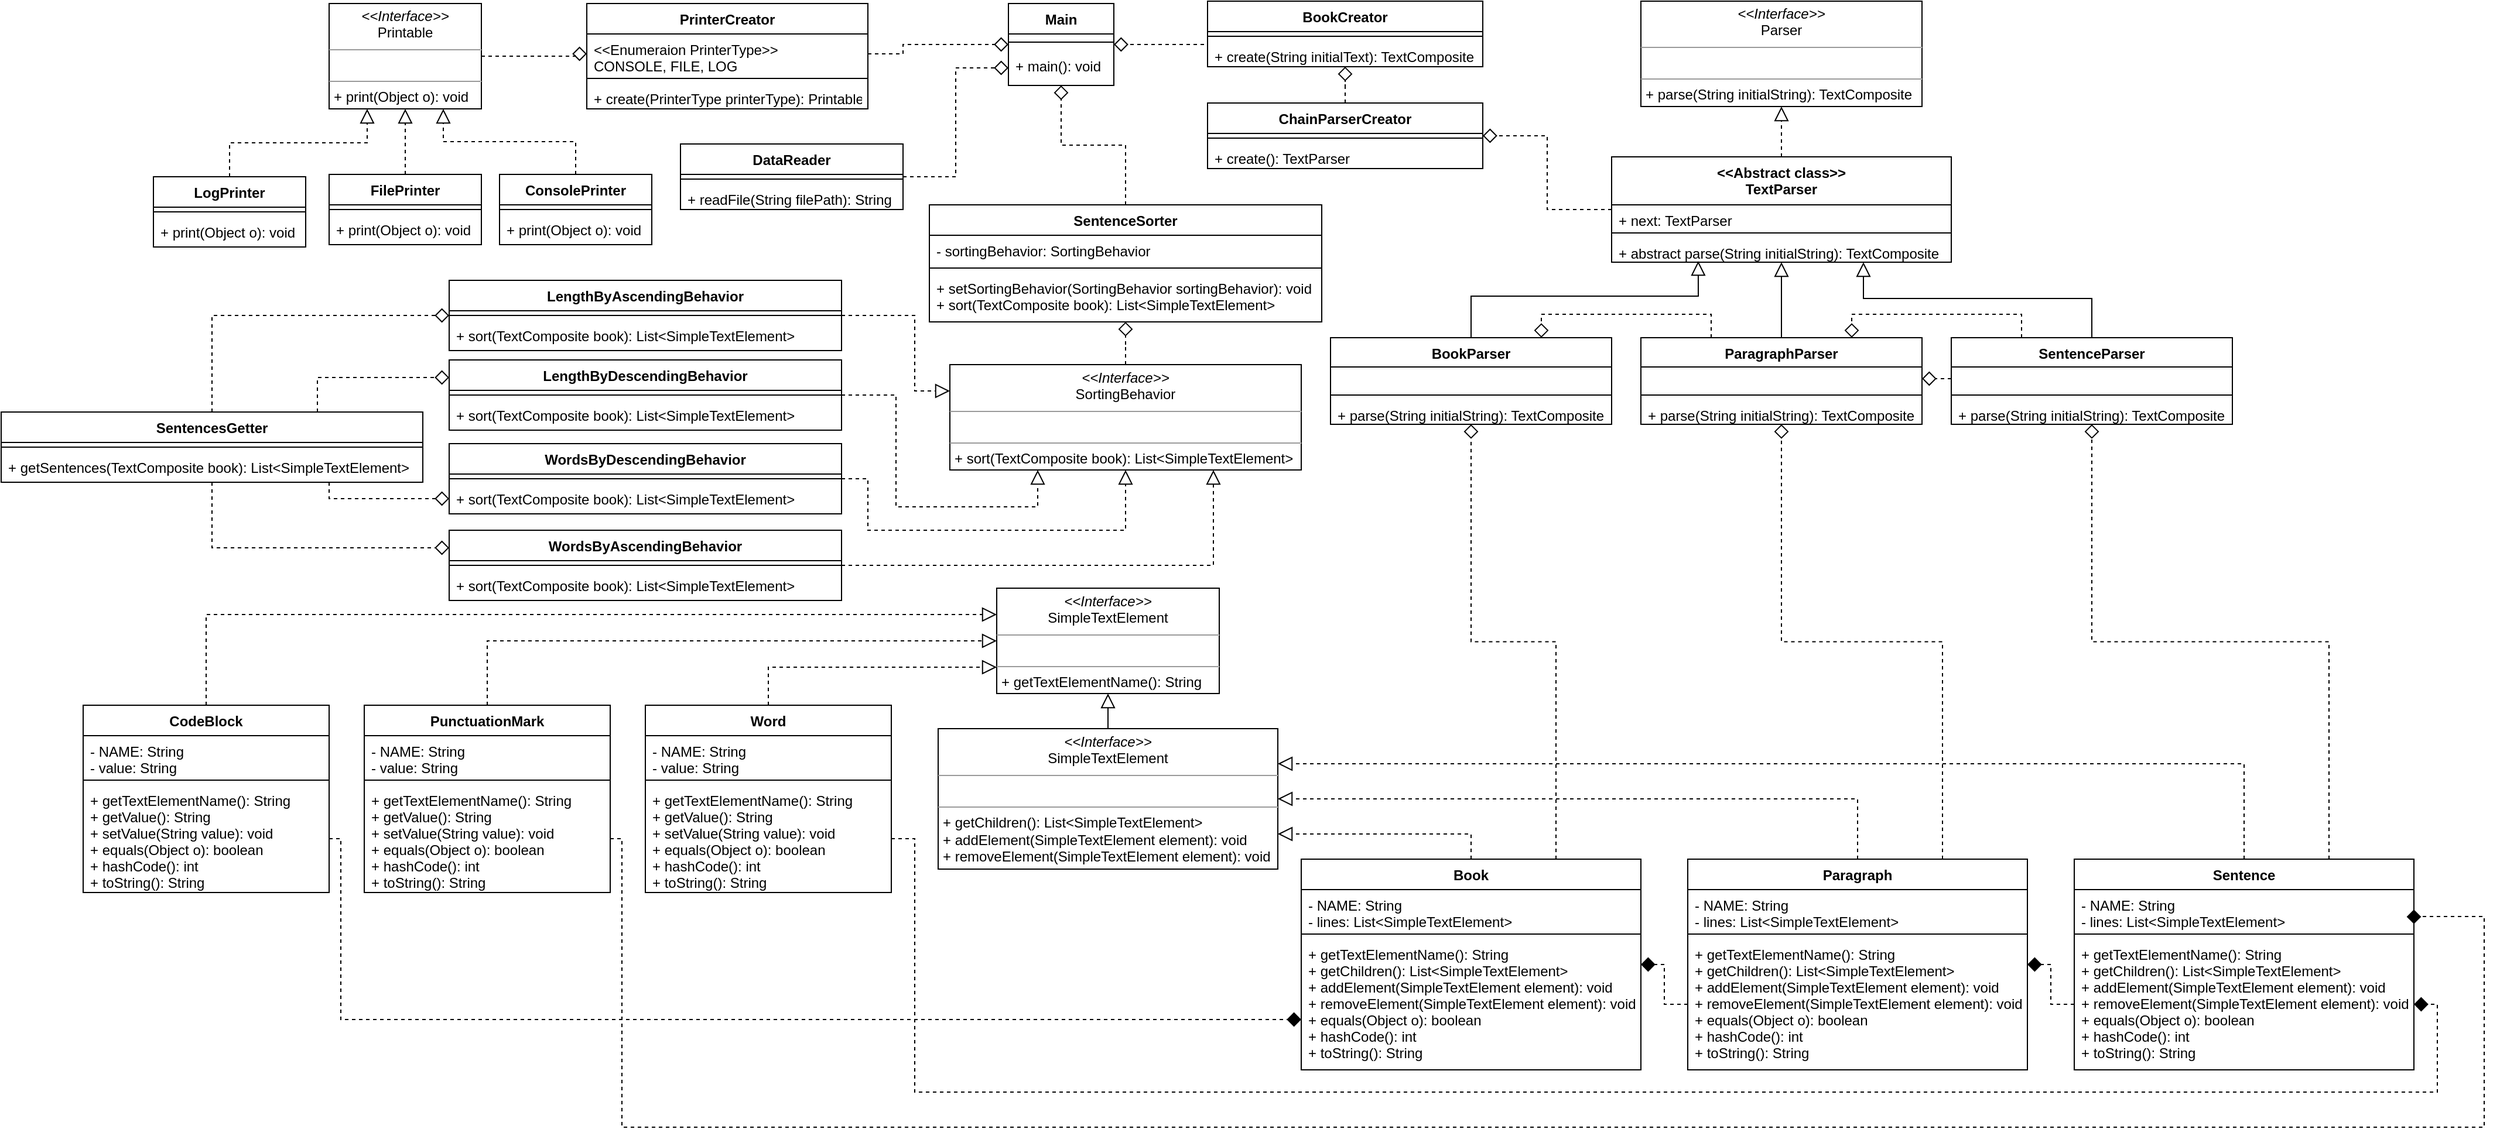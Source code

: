 <mxfile version="10.5.5" type="device"><diagram name="Page-1" id="c4acf3e9-155e-7222-9cf6-157b1a14988f"><mxGraphModel dx="3573" dy="2425" grid="1" gridSize="10" guides="1" tooltips="1" connect="1" arrows="1" fold="1" page="1" pageScale="1" pageWidth="850" pageHeight="1100" background="#ffffff" math="0" shadow="0"><root><mxCell id="0"/><mxCell id="1" parent="0"/><mxCell id="EADAW2_1TPXRAmD9E1ps-1" value="&lt;p style=&quot;margin: 0px ; margin-top: 4px ; text-align: center&quot;&gt;&lt;i&gt;&amp;lt;&amp;lt;Interface&amp;gt;&amp;gt;&lt;/i&gt;&lt;br&gt;&lt;span&gt;SimpleTextElement&lt;/span&gt;&lt;br&gt;&lt;/p&gt;&lt;hr size=&quot;1&quot;&gt;&lt;p style=&quot;margin: 0px ; margin-left: 4px&quot;&gt;&lt;br&gt;&lt;/p&gt;&lt;hr size=&quot;1&quot;&gt;&lt;p style=&quot;margin: 0px ; margin-left: 4px&quot;&gt;+&amp;nbsp;&lt;span&gt;getTextElementName(): String&lt;/span&gt;&lt;br&gt;&lt;/p&gt;" style="verticalAlign=top;align=left;overflow=fill;fontSize=12;fontFamily=Helvetica;html=1;rounded=0;shadow=0;comic=0;labelBackgroundColor=none;strokeColor=#000000;strokeWidth=1;fillColor=#ffffff;" vertex="1" parent="1"><mxGeometry x="380" y="-550.5" width="190" height="90" as="geometry"/></mxCell><mxCell id="EADAW2_1TPXRAmD9E1ps-2" value="&lt;p style=&quot;margin: 0px ; margin-top: 4px ; text-align: center&quot;&gt;&lt;i&gt;&amp;lt;&amp;lt;Interface&amp;gt;&amp;gt;&lt;/i&gt;&lt;br&gt;&lt;span&gt;SimpleTextElement&lt;/span&gt;&lt;br&gt;&lt;/p&gt;&lt;hr size=&quot;1&quot;&gt;&lt;p style=&quot;margin: 0px ; margin-left: 4px&quot;&gt;&lt;br&gt;&lt;/p&gt;&lt;hr size=&quot;1&quot;&gt;&lt;p style=&quot;margin: 0px ; margin-left: 4px&quot;&gt;&lt;span&gt;+ getChildren(): List&amp;lt;SimpleTextElement&amp;gt;&lt;/span&gt;&lt;br&gt;&lt;/p&gt;&lt;p style=&quot;margin: 0px ; margin-left: 4px&quot;&gt;&lt;span&gt;+ addElement(SimpleTextElement element): void&lt;/span&gt;&lt;span&gt;&lt;br&gt;&lt;/span&gt;&lt;/p&gt;&lt;p style=&quot;margin: 0px ; margin-left: 4px&quot;&gt;&lt;span&gt;+ removeElement(SimpleTextElement element): void&lt;/span&gt;&lt;span&gt;&lt;br&gt;&lt;/span&gt;&lt;/p&gt;" style="verticalAlign=top;align=left;overflow=fill;fontSize=12;fontFamily=Helvetica;html=1;rounded=0;shadow=0;comic=0;labelBackgroundColor=none;strokeColor=#000000;strokeWidth=1;fillColor=#ffffff;" vertex="1" parent="1"><mxGeometry x="330" y="-430.5" width="290" height="120" as="geometry"/></mxCell><mxCell id="EADAW2_1TPXRAmD9E1ps-3" value="" style="endArrow=block;html=1;exitX=0.5;exitY=0;exitDx=0;exitDy=0;entryX=0.5;entryY=1;entryDx=0;entryDy=0;endFill=0;endSize=10;" edge="1" parent="1" source="EADAW2_1TPXRAmD9E1ps-2" target="EADAW2_1TPXRAmD9E1ps-1"><mxGeometry width="50" height="50" relative="1" as="geometry"><mxPoint x="445" y="-372" as="sourcePoint"/><mxPoint x="495" y="-422" as="targetPoint"/></mxGeometry></mxCell><mxCell id="EADAW2_1TPXRAmD9E1ps-26" style="edgeStyle=orthogonalEdgeStyle;rounded=0;orthogonalLoop=1;jettySize=auto;html=1;exitX=0.5;exitY=0;exitDx=0;exitDy=0;entryX=0;entryY=0.75;entryDx=0;entryDy=0;dashed=1;endArrow=block;endFill=0;endSize=10;" edge="1" parent="1" source="EADAW2_1TPXRAmD9E1ps-12" target="EADAW2_1TPXRAmD9E1ps-1"><mxGeometry relative="1" as="geometry"/></mxCell><mxCell id="EADAW2_1TPXRAmD9E1ps-12" value="Word" style="swimlane;fontStyle=1;align=center;verticalAlign=top;childLayout=stackLayout;horizontal=1;startSize=26;horizontalStack=0;resizeParent=1;resizeParentMax=0;resizeLast=0;collapsible=1;marginBottom=0;" vertex="1" parent="1"><mxGeometry x="80" y="-450.5" width="210" height="160" as="geometry"/></mxCell><mxCell id="EADAW2_1TPXRAmD9E1ps-13" value="- NAME: String&#10;- value: String" style="text;strokeColor=none;fillColor=none;align=left;verticalAlign=top;spacingLeft=4;spacingRight=4;overflow=hidden;rotatable=0;points=[[0,0.5],[1,0.5]];portConstraint=eastwest;" vertex="1" parent="EADAW2_1TPXRAmD9E1ps-12"><mxGeometry y="26" width="210" height="34" as="geometry"/></mxCell><mxCell id="EADAW2_1TPXRAmD9E1ps-14" value="" style="line;strokeWidth=1;fillColor=none;align=left;verticalAlign=middle;spacingTop=-1;spacingLeft=3;spacingRight=3;rotatable=0;labelPosition=right;points=[];portConstraint=eastwest;" vertex="1" parent="EADAW2_1TPXRAmD9E1ps-12"><mxGeometry y="60" width="210" height="8" as="geometry"/></mxCell><mxCell id="EADAW2_1TPXRAmD9E1ps-15" value="+ getTextElementName(): String&#10;+ getValue(): String&#10;+ setValue(String value): void&#10;+ equals(Object o): boolean&#10;+ hashCode(): int&#10;+ toString(): String&#10;" style="text;strokeColor=none;fillColor=none;align=left;verticalAlign=top;spacingLeft=4;spacingRight=4;overflow=hidden;rotatable=0;points=[[0,0.5],[1,0.5]];portConstraint=eastwest;" vertex="1" parent="EADAW2_1TPXRAmD9E1ps-12"><mxGeometry y="68" width="210" height="92" as="geometry"/></mxCell><mxCell id="EADAW2_1TPXRAmD9E1ps-25" style="edgeStyle=orthogonalEdgeStyle;rounded=0;orthogonalLoop=1;jettySize=auto;html=1;exitX=0.5;exitY=0;exitDx=0;exitDy=0;entryX=0;entryY=0.5;entryDx=0;entryDy=0;endArrow=block;endFill=0;dashed=1;endSize=10;" edge="1" parent="1" source="EADAW2_1TPXRAmD9E1ps-16" target="EADAW2_1TPXRAmD9E1ps-1"><mxGeometry relative="1" as="geometry"/></mxCell><mxCell id="EADAW2_1TPXRAmD9E1ps-16" value="PunctuationMark" style="swimlane;fontStyle=1;align=center;verticalAlign=top;childLayout=stackLayout;horizontal=1;startSize=26;horizontalStack=0;resizeParent=1;resizeParentMax=0;resizeLast=0;collapsible=1;marginBottom=0;" vertex="1" parent="1"><mxGeometry x="-160" y="-450.5" width="210" height="160" as="geometry"/></mxCell><mxCell id="EADAW2_1TPXRAmD9E1ps-17" value="- NAME: String&#10;- value: String" style="text;strokeColor=none;fillColor=none;align=left;verticalAlign=top;spacingLeft=4;spacingRight=4;overflow=hidden;rotatable=0;points=[[0,0.5],[1,0.5]];portConstraint=eastwest;" vertex="1" parent="EADAW2_1TPXRAmD9E1ps-16"><mxGeometry y="26" width="210" height="34" as="geometry"/></mxCell><mxCell id="EADAW2_1TPXRAmD9E1ps-18" value="" style="line;strokeWidth=1;fillColor=none;align=left;verticalAlign=middle;spacingTop=-1;spacingLeft=3;spacingRight=3;rotatable=0;labelPosition=right;points=[];portConstraint=eastwest;" vertex="1" parent="EADAW2_1TPXRAmD9E1ps-16"><mxGeometry y="60" width="210" height="8" as="geometry"/></mxCell><mxCell id="EADAW2_1TPXRAmD9E1ps-19" value="+ getTextElementName(): String&#10;+ getValue(): String&#10;+ setValue(String value): void&#10;+ equals(Object o): boolean&#10;+ hashCode(): int&#10;+ toString(): String&#10;" style="text;strokeColor=none;fillColor=none;align=left;verticalAlign=top;spacingLeft=4;spacingRight=4;overflow=hidden;rotatable=0;points=[[0,0.5],[1,0.5]];portConstraint=eastwest;" vertex="1" parent="EADAW2_1TPXRAmD9E1ps-16"><mxGeometry y="68" width="210" height="92" as="geometry"/></mxCell><mxCell id="EADAW2_1TPXRAmD9E1ps-119" style="edgeStyle=orthogonalEdgeStyle;rounded=0;orthogonalLoop=1;jettySize=auto;html=1;exitX=0.5;exitY=0;exitDx=0;exitDy=0;entryX=0;entryY=0.25;entryDx=0;entryDy=0;dashed=1;endArrow=block;endFill=0;endSize=10;" edge="1" parent="1" source="EADAW2_1TPXRAmD9E1ps-20" target="EADAW2_1TPXRAmD9E1ps-1"><mxGeometry relative="1" as="geometry"/></mxCell><mxCell id="EADAW2_1TPXRAmD9E1ps-20" value="CodeBlock" style="swimlane;fontStyle=1;align=center;verticalAlign=top;childLayout=stackLayout;horizontal=1;startSize=26;horizontalStack=0;resizeParent=1;resizeParentMax=0;resizeLast=0;collapsible=1;marginBottom=0;" vertex="1" parent="1"><mxGeometry x="-400" y="-450.5" width="210" height="160" as="geometry"/></mxCell><mxCell id="EADAW2_1TPXRAmD9E1ps-21" value="- NAME: String&#10;- value: String" style="text;strokeColor=none;fillColor=none;align=left;verticalAlign=top;spacingLeft=4;spacingRight=4;overflow=hidden;rotatable=0;points=[[0,0.5],[1,0.5]];portConstraint=eastwest;" vertex="1" parent="EADAW2_1TPXRAmD9E1ps-20"><mxGeometry y="26" width="210" height="34" as="geometry"/></mxCell><mxCell id="EADAW2_1TPXRAmD9E1ps-22" value="" style="line;strokeWidth=1;fillColor=none;align=left;verticalAlign=middle;spacingTop=-1;spacingLeft=3;spacingRight=3;rotatable=0;labelPosition=right;points=[];portConstraint=eastwest;" vertex="1" parent="EADAW2_1TPXRAmD9E1ps-20"><mxGeometry y="60" width="210" height="8" as="geometry"/></mxCell><mxCell id="EADAW2_1TPXRAmD9E1ps-23" value="+ getTextElementName(): String&#10;+ getValue(): String&#10;+ setValue(String value): void&#10;+ equals(Object o): boolean&#10;+ hashCode(): int&#10;+ toString(): String&#10;" style="text;strokeColor=none;fillColor=none;align=left;verticalAlign=top;spacingLeft=4;spacingRight=4;overflow=hidden;rotatable=0;points=[[0,0.5],[1,0.5]];portConstraint=eastwest;" vertex="1" parent="EADAW2_1TPXRAmD9E1ps-20"><mxGeometry y="68" width="210" height="92" as="geometry"/></mxCell><mxCell id="EADAW2_1TPXRAmD9E1ps-43" style="edgeStyle=orthogonalEdgeStyle;rounded=0;orthogonalLoop=1;jettySize=auto;html=1;exitX=0.5;exitY=0;exitDx=0;exitDy=0;entryX=1;entryY=0.75;entryDx=0;entryDy=0;dashed=1;endArrow=block;endFill=0;endSize=10;" edge="1" parent="1" source="EADAW2_1TPXRAmD9E1ps-27" target="EADAW2_1TPXRAmD9E1ps-2"><mxGeometry relative="1" as="geometry"/></mxCell><mxCell id="EADAW2_1TPXRAmD9E1ps-121" style="edgeStyle=orthogonalEdgeStyle;rounded=0;orthogonalLoop=1;jettySize=auto;html=1;exitX=0.75;exitY=0;exitDx=0;exitDy=0;dashed=1;endArrow=diamond;endFill=0;endSize=10;" edge="1" parent="1" source="EADAW2_1TPXRAmD9E1ps-27" target="EADAW2_1TPXRAmD9E1ps-96"><mxGeometry relative="1" as="geometry"/></mxCell><mxCell id="EADAW2_1TPXRAmD9E1ps-27" value="Book" style="swimlane;fontStyle=1;align=center;verticalAlign=top;childLayout=stackLayout;horizontal=1;startSize=26;horizontalStack=0;resizeParent=1;resizeParentMax=0;resizeLast=0;collapsible=1;marginBottom=0;" vertex="1" parent="1"><mxGeometry x="640" y="-319" width="290" height="180" as="geometry"/></mxCell><mxCell id="EADAW2_1TPXRAmD9E1ps-28" value="- NAME: String&#10;- lines: List&lt;SimpleTextElement&gt;" style="text;strokeColor=none;fillColor=none;align=left;verticalAlign=top;spacingLeft=4;spacingRight=4;overflow=hidden;rotatable=0;points=[[0,0.5],[1,0.5]];portConstraint=eastwest;" vertex="1" parent="EADAW2_1TPXRAmD9E1ps-27"><mxGeometry y="26" width="290" height="34" as="geometry"/></mxCell><mxCell id="EADAW2_1TPXRAmD9E1ps-29" value="" style="line;strokeWidth=1;fillColor=none;align=left;verticalAlign=middle;spacingTop=-1;spacingLeft=3;spacingRight=3;rotatable=0;labelPosition=right;points=[];portConstraint=eastwest;" vertex="1" parent="EADAW2_1TPXRAmD9E1ps-27"><mxGeometry y="60" width="290" height="8" as="geometry"/></mxCell><mxCell id="EADAW2_1TPXRAmD9E1ps-30" value="+ getTextElementName(): String&#10;+ getChildren(): List&lt;SimpleTextElement&gt;&#10;+ addElement(SimpleTextElement element): void&#10;+ removeElement(SimpleTextElement element): void&#10;+ equals(Object o): boolean&#10;+ hashCode(): int&#10;+ toString(): String&#10;" style="text;strokeColor=none;fillColor=none;align=left;verticalAlign=top;spacingLeft=4;spacingRight=4;overflow=hidden;rotatable=0;points=[[0,0.5],[1,0.5]];portConstraint=eastwest;" vertex="1" parent="EADAW2_1TPXRAmD9E1ps-27"><mxGeometry y="68" width="290" height="112" as="geometry"/></mxCell><mxCell id="EADAW2_1TPXRAmD9E1ps-42" style="edgeStyle=orthogonalEdgeStyle;rounded=0;orthogonalLoop=1;jettySize=auto;html=1;exitX=0.5;exitY=0;exitDx=0;exitDy=0;entryX=1;entryY=0.5;entryDx=0;entryDy=0;dashed=1;endArrow=block;endFill=0;endSize=10;" edge="1" parent="1" source="EADAW2_1TPXRAmD9E1ps-31" target="EADAW2_1TPXRAmD9E1ps-2"><mxGeometry relative="1" as="geometry"/></mxCell><mxCell id="EADAW2_1TPXRAmD9E1ps-122" style="edgeStyle=orthogonalEdgeStyle;rounded=0;orthogonalLoop=1;jettySize=auto;html=1;exitX=0.75;exitY=0;exitDx=0;exitDy=0;dashed=1;endArrow=diamond;endFill=0;endSize=10;" edge="1" parent="1" source="EADAW2_1TPXRAmD9E1ps-31" target="EADAW2_1TPXRAmD9E1ps-92"><mxGeometry relative="1" as="geometry"/></mxCell><mxCell id="EADAW2_1TPXRAmD9E1ps-31" value="Paragraph" style="swimlane;fontStyle=1;align=center;verticalAlign=top;childLayout=stackLayout;horizontal=1;startSize=26;horizontalStack=0;resizeParent=1;resizeParentMax=0;resizeLast=0;collapsible=1;marginBottom=0;" vertex="1" parent="1"><mxGeometry x="970" y="-319" width="290" height="180" as="geometry"/></mxCell><mxCell id="EADAW2_1TPXRAmD9E1ps-32" value="- NAME: String&#10;- lines: List&lt;SimpleTextElement&gt;" style="text;strokeColor=none;fillColor=none;align=left;verticalAlign=top;spacingLeft=4;spacingRight=4;overflow=hidden;rotatable=0;points=[[0,0.5],[1,0.5]];portConstraint=eastwest;" vertex="1" parent="EADAW2_1TPXRAmD9E1ps-31"><mxGeometry y="26" width="290" height="34" as="geometry"/></mxCell><mxCell id="EADAW2_1TPXRAmD9E1ps-33" value="" style="line;strokeWidth=1;fillColor=none;align=left;verticalAlign=middle;spacingTop=-1;spacingLeft=3;spacingRight=3;rotatable=0;labelPosition=right;points=[];portConstraint=eastwest;" vertex="1" parent="EADAW2_1TPXRAmD9E1ps-31"><mxGeometry y="60" width="290" height="8" as="geometry"/></mxCell><mxCell id="EADAW2_1TPXRAmD9E1ps-34" value="+ getTextElementName(): String&#10;+ getChildren(): List&lt;SimpleTextElement&gt;&#10;+ addElement(SimpleTextElement element): void&#10;+ removeElement(SimpleTextElement element): void&#10;+ equals(Object o): boolean&#10;+ hashCode(): int&#10;+ toString(): String&#10;" style="text;strokeColor=none;fillColor=none;align=left;verticalAlign=top;spacingLeft=4;spacingRight=4;overflow=hidden;rotatable=0;points=[[0,0.5],[1,0.5]];portConstraint=eastwest;" vertex="1" parent="EADAW2_1TPXRAmD9E1ps-31"><mxGeometry y="68" width="290" height="112" as="geometry"/></mxCell><mxCell id="EADAW2_1TPXRAmD9E1ps-41" style="edgeStyle=orthogonalEdgeStyle;rounded=0;orthogonalLoop=1;jettySize=auto;html=1;exitX=0.5;exitY=0;exitDx=0;exitDy=0;entryX=1;entryY=0.25;entryDx=0;entryDy=0;dashed=1;endArrow=block;endFill=0;endSize=10;" edge="1" parent="1" source="EADAW2_1TPXRAmD9E1ps-35" target="EADAW2_1TPXRAmD9E1ps-2"><mxGeometry relative="1" as="geometry"/></mxCell><mxCell id="EADAW2_1TPXRAmD9E1ps-126" style="edgeStyle=orthogonalEdgeStyle;rounded=0;orthogonalLoop=1;jettySize=auto;html=1;exitX=0.75;exitY=0;exitDx=0;exitDy=0;dashed=1;endArrow=diamond;endFill=0;endSize=10;" edge="1" parent="1" source="EADAW2_1TPXRAmD9E1ps-35" target="EADAW2_1TPXRAmD9E1ps-100"><mxGeometry relative="1" as="geometry"/></mxCell><mxCell id="EADAW2_1TPXRAmD9E1ps-35" value="Sentence" style="swimlane;fontStyle=1;align=center;verticalAlign=top;childLayout=stackLayout;horizontal=1;startSize=26;horizontalStack=0;resizeParent=1;resizeParentMax=0;resizeLast=0;collapsible=1;marginBottom=0;" vertex="1" parent="1"><mxGeometry x="1300" y="-319" width="290" height="180" as="geometry"/></mxCell><mxCell id="EADAW2_1TPXRAmD9E1ps-36" value="- NAME: String&#10;- lines: List&lt;SimpleTextElement&gt;" style="text;strokeColor=none;fillColor=none;align=left;verticalAlign=top;spacingLeft=4;spacingRight=4;overflow=hidden;rotatable=0;points=[[0,0.5],[1,0.5]];portConstraint=eastwest;" vertex="1" parent="EADAW2_1TPXRAmD9E1ps-35"><mxGeometry y="26" width="290" height="34" as="geometry"/></mxCell><mxCell id="EADAW2_1TPXRAmD9E1ps-37" value="" style="line;strokeWidth=1;fillColor=none;align=left;verticalAlign=middle;spacingTop=-1;spacingLeft=3;spacingRight=3;rotatable=0;labelPosition=right;points=[];portConstraint=eastwest;" vertex="1" parent="EADAW2_1TPXRAmD9E1ps-35"><mxGeometry y="60" width="290" height="8" as="geometry"/></mxCell><mxCell id="EADAW2_1TPXRAmD9E1ps-38" value="+ getTextElementName(): String&#10;+ getChildren(): List&lt;SimpleTextElement&gt;&#10;+ addElement(SimpleTextElement element): void&#10;+ removeElement(SimpleTextElement element): void&#10;+ equals(Object o): boolean&#10;+ hashCode(): int&#10;+ toString(): String&#10;" style="text;strokeColor=none;fillColor=none;align=left;verticalAlign=top;spacingLeft=4;spacingRight=4;overflow=hidden;rotatable=0;points=[[0,0.5],[1,0.5]];portConstraint=eastwest;" vertex="1" parent="EADAW2_1TPXRAmD9E1ps-35"><mxGeometry y="68" width="290" height="112" as="geometry"/></mxCell><mxCell id="EADAW2_1TPXRAmD9E1ps-44" value="Main" style="swimlane;fontStyle=1;align=center;verticalAlign=top;childLayout=stackLayout;horizontal=1;startSize=26;horizontalStack=0;resizeParent=1;resizeParentMax=0;resizeLast=0;collapsible=1;marginBottom=0;" vertex="1" parent="1"><mxGeometry x="390" y="-1050" width="90" height="70" as="geometry"/></mxCell><mxCell id="EADAW2_1TPXRAmD9E1ps-46" value="" style="line;strokeWidth=1;fillColor=none;align=left;verticalAlign=middle;spacingTop=-1;spacingLeft=3;spacingRight=3;rotatable=0;labelPosition=right;points=[];portConstraint=eastwest;" vertex="1" parent="EADAW2_1TPXRAmD9E1ps-44"><mxGeometry y="26" width="90" height="14" as="geometry"/></mxCell><mxCell id="EADAW2_1TPXRAmD9E1ps-47" value="+ main(): void&#10;" style="text;strokeColor=none;fillColor=none;align=left;verticalAlign=top;spacingLeft=4;spacingRight=4;overflow=hidden;rotatable=0;points=[[0,0.5],[1,0.5]];portConstraint=eastwest;" vertex="1" parent="EADAW2_1TPXRAmD9E1ps-44"><mxGeometry y="40" width="90" height="30" as="geometry"/></mxCell><mxCell id="EADAW2_1TPXRAmD9E1ps-54" style="edgeStyle=orthogonalEdgeStyle;rounded=0;orthogonalLoop=1;jettySize=auto;html=1;entryX=0;entryY=0.5;entryDx=0;entryDy=0;dashed=1;endArrow=diamond;endFill=0;endSize=10;exitX=1;exitY=0.5;exitDx=0;exitDy=0;" edge="1" parent="1" source="EADAW2_1TPXRAmD9E1ps-48" target="EADAW2_1TPXRAmD9E1ps-50"><mxGeometry relative="1" as="geometry"><mxPoint x="-20" y="-1080" as="sourcePoint"/><Array as="points"><mxPoint x="20" y="-1007"/></Array></mxGeometry></mxCell><mxCell id="EADAW2_1TPXRAmD9E1ps-48" value="&lt;p style=&quot;margin: 0px ; margin-top: 4px ; text-align: center&quot;&gt;&lt;i&gt;&amp;lt;&amp;lt;Interface&amp;gt;&amp;gt;&lt;/i&gt;&lt;br&gt;&lt;span&gt;Printable&lt;/span&gt;&lt;br&gt;&lt;/p&gt;&lt;hr size=&quot;1&quot;&gt;&lt;p style=&quot;margin: 0px ; margin-left: 4px&quot;&gt;&lt;br&gt;&lt;/p&gt;&lt;hr size=&quot;1&quot;&gt;&lt;p style=&quot;margin: 0px ; margin-left: 4px&quot;&gt;+&amp;nbsp;&lt;span&gt;print(Object o): void&lt;/span&gt;&lt;br&gt;&lt;/p&gt;" style="verticalAlign=top;align=left;overflow=fill;fontSize=12;fontFamily=Helvetica;html=1;rounded=0;shadow=0;comic=0;labelBackgroundColor=none;strokeColor=#000000;strokeWidth=1;fillColor=#ffffff;" vertex="1" parent="1"><mxGeometry x="-190" y="-1050" width="130" height="90" as="geometry"/></mxCell><mxCell id="EADAW2_1TPXRAmD9E1ps-49" value="PrinterCreator" style="swimlane;fontStyle=1;align=center;verticalAlign=top;childLayout=stackLayout;horizontal=1;startSize=26;horizontalStack=0;resizeParent=1;resizeParentMax=0;resizeLast=0;collapsible=1;marginBottom=0;" vertex="1" parent="1"><mxGeometry x="30" y="-1050" width="240" height="90" as="geometry"/></mxCell><mxCell id="EADAW2_1TPXRAmD9E1ps-50" value="&lt;&lt;Enumeraion PrinterType&gt;&gt;&#10;CONSOLE, FILE, LOG&#10;" style="text;strokeColor=none;fillColor=none;align=left;verticalAlign=top;spacingLeft=4;spacingRight=4;overflow=hidden;rotatable=0;points=[[0,0.5],[1,0.5]];portConstraint=eastwest;" vertex="1" parent="EADAW2_1TPXRAmD9E1ps-49"><mxGeometry y="26" width="240" height="34" as="geometry"/></mxCell><mxCell id="EADAW2_1TPXRAmD9E1ps-51" value="" style="line;strokeWidth=1;fillColor=none;align=left;verticalAlign=middle;spacingTop=-1;spacingLeft=3;spacingRight=3;rotatable=0;labelPosition=right;points=[];portConstraint=eastwest;" vertex="1" parent="EADAW2_1TPXRAmD9E1ps-49"><mxGeometry y="60" width="240" height="8" as="geometry"/></mxCell><mxCell id="EADAW2_1TPXRAmD9E1ps-52" value="+ create(PrinterType printerType): Printable&#10;" style="text;strokeColor=none;fillColor=none;align=left;verticalAlign=top;spacingLeft=4;spacingRight=4;overflow=hidden;rotatable=0;points=[[0,0.5],[1,0.5]];portConstraint=eastwest;" vertex="1" parent="EADAW2_1TPXRAmD9E1ps-49"><mxGeometry y="68" width="240" height="22" as="geometry"/></mxCell><mxCell id="EADAW2_1TPXRAmD9E1ps-53" style="edgeStyle=orthogonalEdgeStyle;rounded=0;orthogonalLoop=1;jettySize=auto;html=1;exitX=1;exitY=0.5;exitDx=0;exitDy=0;entryX=0;entryY=-0.167;entryDx=0;entryDy=0;entryPerimeter=0;dashed=1;endArrow=diamond;endFill=0;endSize=10;" edge="1" parent="1" source="EADAW2_1TPXRAmD9E1ps-50" target="EADAW2_1TPXRAmD9E1ps-47"><mxGeometry relative="1" as="geometry"><Array as="points"><mxPoint x="300" y="-1015"/></Array></mxGeometry></mxCell><mxCell id="EADAW2_1TPXRAmD9E1ps-176" style="edgeStyle=orthogonalEdgeStyle;rounded=0;orthogonalLoop=1;jettySize=auto;html=1;exitX=0.5;exitY=0;exitDx=0;exitDy=0;dashed=1;endArrow=block;endFill=0;endSize=10;entryX=0.75;entryY=1;entryDx=0;entryDy=0;" edge="1" parent="1" source="EADAW2_1TPXRAmD9E1ps-55" target="EADAW2_1TPXRAmD9E1ps-48"><mxGeometry relative="1" as="geometry"><mxPoint x="-20" y="-960" as="targetPoint"/></mxGeometry></mxCell><mxCell id="EADAW2_1TPXRAmD9E1ps-55" value="ConsolePrinter" style="swimlane;fontStyle=1;align=center;verticalAlign=top;childLayout=stackLayout;horizontal=1;startSize=26;horizontalStack=0;resizeParent=1;resizeParentMax=0;resizeLast=0;collapsible=1;marginBottom=0;" vertex="1" parent="1"><mxGeometry x="-44.5" y="-904" width="130" height="60" as="geometry"/></mxCell><mxCell id="EADAW2_1TPXRAmD9E1ps-57" value="" style="line;strokeWidth=1;fillColor=none;align=left;verticalAlign=middle;spacingTop=-1;spacingLeft=3;spacingRight=3;rotatable=0;labelPosition=right;points=[];portConstraint=eastwest;" vertex="1" parent="EADAW2_1TPXRAmD9E1ps-55"><mxGeometry y="26" width="130" height="8" as="geometry"/></mxCell><mxCell id="EADAW2_1TPXRAmD9E1ps-58" value="+ print(Object o): void&#10;" style="text;strokeColor=none;fillColor=none;align=left;verticalAlign=top;spacingLeft=4;spacingRight=4;overflow=hidden;rotatable=0;points=[[0,0.5],[1,0.5]];portConstraint=eastwest;" vertex="1" parent="EADAW2_1TPXRAmD9E1ps-55"><mxGeometry y="34" width="130" height="26" as="geometry"/></mxCell><mxCell id="EADAW2_1TPXRAmD9E1ps-72" style="edgeStyle=orthogonalEdgeStyle;rounded=0;orthogonalLoop=1;jettySize=auto;html=1;exitX=1;exitY=0.5;exitDx=0;exitDy=0;entryX=0;entryY=0.5;entryDx=0;entryDy=0;dashed=1;endArrow=diamond;endFill=0;endSize=10;" edge="1" parent="1" source="EADAW2_1TPXRAmD9E1ps-68" target="EADAW2_1TPXRAmD9E1ps-47"><mxGeometry relative="1" as="geometry"/></mxCell><mxCell id="EADAW2_1TPXRAmD9E1ps-68" value="DataReader" style="swimlane;fontStyle=1;align=center;verticalAlign=top;childLayout=stackLayout;horizontal=1;startSize=26;horizontalStack=0;resizeParent=1;resizeParentMax=0;resizeLast=0;collapsible=1;marginBottom=0;" vertex="1" parent="1"><mxGeometry x="110" y="-930" width="190" height="56" as="geometry"/></mxCell><mxCell id="EADAW2_1TPXRAmD9E1ps-70" value="" style="line;strokeWidth=1;fillColor=none;align=left;verticalAlign=middle;spacingTop=-1;spacingLeft=3;spacingRight=3;rotatable=0;labelPosition=right;points=[];portConstraint=eastwest;" vertex="1" parent="EADAW2_1TPXRAmD9E1ps-68"><mxGeometry y="26" width="190" height="8" as="geometry"/></mxCell><mxCell id="EADAW2_1TPXRAmD9E1ps-71" value="+ readFile(String filePath): String&#10;" style="text;strokeColor=none;fillColor=none;align=left;verticalAlign=top;spacingLeft=4;spacingRight=4;overflow=hidden;rotatable=0;points=[[0,0.5],[1,0.5]];portConstraint=eastwest;" vertex="1" parent="EADAW2_1TPXRAmD9E1ps-68"><mxGeometry y="34" width="190" height="22" as="geometry"/></mxCell><mxCell id="EADAW2_1TPXRAmD9E1ps-79" style="edgeStyle=orthogonalEdgeStyle;rounded=0;orthogonalLoop=1;jettySize=auto;html=1;exitX=0;exitY=0.5;exitDx=0;exitDy=0;entryX=1;entryY=0.5;entryDx=0;entryDy=0;dashed=1;endArrow=diamond;endFill=0;endSize=10;" edge="1" parent="1" source="EADAW2_1TPXRAmD9E1ps-73" target="EADAW2_1TPXRAmD9E1ps-44"><mxGeometry relative="1" as="geometry"><Array as="points"><mxPoint x="560" y="-1015"/></Array></mxGeometry></mxCell><mxCell id="EADAW2_1TPXRAmD9E1ps-73" value="BookCreator" style="swimlane;fontStyle=1;align=center;verticalAlign=top;childLayout=stackLayout;horizontal=1;startSize=26;horizontalStack=0;resizeParent=1;resizeParentMax=0;resizeLast=0;collapsible=1;marginBottom=0;" vertex="1" parent="1"><mxGeometry x="560" y="-1052" width="235" height="56" as="geometry"/></mxCell><mxCell id="EADAW2_1TPXRAmD9E1ps-74" value="" style="line;strokeWidth=1;fillColor=none;align=left;verticalAlign=middle;spacingTop=-1;spacingLeft=3;spacingRight=3;rotatable=0;labelPosition=right;points=[];portConstraint=eastwest;" vertex="1" parent="EADAW2_1TPXRAmD9E1ps-73"><mxGeometry y="26" width="235" height="8" as="geometry"/></mxCell><mxCell id="EADAW2_1TPXRAmD9E1ps-75" value="+ create(String initialText): TextComposite&#10;" style="text;strokeColor=none;fillColor=none;align=left;verticalAlign=top;spacingLeft=4;spacingRight=4;overflow=hidden;rotatable=0;points=[[0,0.5],[1,0.5]];portConstraint=eastwest;" vertex="1" parent="EADAW2_1TPXRAmD9E1ps-73"><mxGeometry y="34" width="235" height="22" as="geometry"/></mxCell><mxCell id="EADAW2_1TPXRAmD9E1ps-81" style="edgeStyle=orthogonalEdgeStyle;rounded=0;orthogonalLoop=1;jettySize=auto;html=1;exitX=0.5;exitY=0;exitDx=0;exitDy=0;dashed=1;endArrow=diamond;endFill=0;endSize=10;" edge="1" parent="1" source="EADAW2_1TPXRAmD9E1ps-76" target="EADAW2_1TPXRAmD9E1ps-73"><mxGeometry relative="1" as="geometry"/></mxCell><mxCell id="EADAW2_1TPXRAmD9E1ps-76" value="ChainParserCreator" style="swimlane;fontStyle=1;align=center;verticalAlign=top;childLayout=stackLayout;horizontal=1;startSize=26;horizontalStack=0;resizeParent=1;resizeParentMax=0;resizeLast=0;collapsible=1;marginBottom=0;" vertex="1" parent="1"><mxGeometry x="560" y="-965" width="235" height="56" as="geometry"/></mxCell><mxCell id="EADAW2_1TPXRAmD9E1ps-77" value="" style="line;strokeWidth=1;fillColor=none;align=left;verticalAlign=middle;spacingTop=-1;spacingLeft=3;spacingRight=3;rotatable=0;labelPosition=right;points=[];portConstraint=eastwest;" vertex="1" parent="EADAW2_1TPXRAmD9E1ps-76"><mxGeometry y="26" width="235" height="8" as="geometry"/></mxCell><mxCell id="EADAW2_1TPXRAmD9E1ps-78" value="+ create(): TextParser&#10;" style="text;strokeColor=none;fillColor=none;align=left;verticalAlign=top;spacingLeft=4;spacingRight=4;overflow=hidden;rotatable=0;points=[[0,0.5],[1,0.5]];portConstraint=eastwest;" vertex="1" parent="EADAW2_1TPXRAmD9E1ps-76"><mxGeometry y="34" width="235" height="22" as="geometry"/></mxCell><mxCell id="EADAW2_1TPXRAmD9E1ps-82" value="&lt;p style=&quot;margin: 0px ; margin-top: 4px ; text-align: center&quot;&gt;&lt;i&gt;&amp;lt;&amp;lt;Interface&amp;gt;&amp;gt;&lt;/i&gt;&lt;br&gt;&lt;span&gt;Parser&lt;/span&gt;&lt;br&gt;&lt;/p&gt;&lt;hr size=&quot;1&quot;&gt;&lt;p style=&quot;margin: 0px ; margin-left: 4px&quot;&gt;&lt;br&gt;&lt;/p&gt;&lt;hr size=&quot;1&quot;&gt;&lt;p style=&quot;margin: 0px ; margin-left: 4px&quot;&gt;+&amp;nbsp;&lt;span&gt;parse(String initialString): TextComposite&lt;/span&gt;&lt;br&gt;&lt;/p&gt;" style="verticalAlign=top;align=left;overflow=fill;fontSize=12;fontFamily=Helvetica;html=1;rounded=0;shadow=0;comic=0;labelBackgroundColor=none;strokeColor=#000000;strokeWidth=1;fillColor=#ffffff;" vertex="1" parent="1"><mxGeometry x="930" y="-1052" width="240" height="90" as="geometry"/></mxCell><mxCell id="EADAW2_1TPXRAmD9E1ps-91" style="edgeStyle=orthogonalEdgeStyle;rounded=0;orthogonalLoop=1;jettySize=auto;html=1;exitX=0.5;exitY=0;exitDx=0;exitDy=0;entryX=0.5;entryY=1;entryDx=0;entryDy=0;dashed=1;endArrow=block;endFill=0;endSize=10;" edge="1" parent="1" source="EADAW2_1TPXRAmD9E1ps-86" target="EADAW2_1TPXRAmD9E1ps-82"><mxGeometry relative="1" as="geometry"/></mxCell><mxCell id="EADAW2_1TPXRAmD9E1ps-86" value="&lt;&lt;Abstract class&gt;&gt;&#10;TextParser" style="swimlane;fontStyle=1;align=center;verticalAlign=top;childLayout=stackLayout;horizontal=1;startSize=41;horizontalStack=0;resizeParent=1;resizeParentMax=0;resizeLast=0;collapsible=1;marginBottom=0;" vertex="1" parent="1"><mxGeometry x="905" y="-919" width="290" height="90" as="geometry"/></mxCell><mxCell id="EADAW2_1TPXRAmD9E1ps-87" value="+ next: TextParser" style="text;strokeColor=none;fillColor=none;align=left;verticalAlign=top;spacingLeft=4;spacingRight=4;overflow=hidden;rotatable=0;points=[[0,0.5],[1,0.5]];portConstraint=eastwest;" vertex="1" parent="EADAW2_1TPXRAmD9E1ps-86"><mxGeometry y="41" width="290" height="20" as="geometry"/></mxCell><mxCell id="EADAW2_1TPXRAmD9E1ps-88" value="" style="line;strokeWidth=1;fillColor=none;align=left;verticalAlign=middle;spacingTop=-1;spacingLeft=3;spacingRight=3;rotatable=0;labelPosition=right;points=[];portConstraint=eastwest;" vertex="1" parent="EADAW2_1TPXRAmD9E1ps-86"><mxGeometry y="61" width="290" height="8" as="geometry"/></mxCell><mxCell id="EADAW2_1TPXRAmD9E1ps-89" value="+ abstract parse(String initialString): TextComposite&#10;" style="text;strokeColor=none;fillColor=none;align=left;verticalAlign=top;spacingLeft=4;spacingRight=4;overflow=hidden;rotatable=0;points=[[0,0.5],[1,0.5]];portConstraint=eastwest;" vertex="1" parent="EADAW2_1TPXRAmD9E1ps-86"><mxGeometry y="69" width="290" height="21" as="geometry"/></mxCell><mxCell id="EADAW2_1TPXRAmD9E1ps-107" style="edgeStyle=orthogonalEdgeStyle;rounded=0;orthogonalLoop=1;jettySize=auto;html=1;exitX=0.5;exitY=0;exitDx=0;exitDy=0;endArrow=block;endFill=0;endSize=10;" edge="1" parent="1" source="EADAW2_1TPXRAmD9E1ps-92" target="EADAW2_1TPXRAmD9E1ps-86"><mxGeometry relative="1" as="geometry"/></mxCell><mxCell id="EADAW2_1TPXRAmD9E1ps-118" style="edgeStyle=orthogonalEdgeStyle;rounded=0;orthogonalLoop=1;jettySize=auto;html=1;exitX=0.25;exitY=0;exitDx=0;exitDy=0;entryX=0.75;entryY=0;entryDx=0;entryDy=0;dashed=1;endArrow=diamond;endFill=0;endSize=10;" edge="1" parent="1" source="EADAW2_1TPXRAmD9E1ps-92" target="EADAW2_1TPXRAmD9E1ps-96"><mxGeometry relative="1" as="geometry"/></mxCell><mxCell id="EADAW2_1TPXRAmD9E1ps-92" value="ParagraphParser" style="swimlane;fontStyle=1;align=center;verticalAlign=top;childLayout=stackLayout;horizontal=1;startSize=25;horizontalStack=0;resizeParent=1;resizeParentMax=0;resizeLast=0;collapsible=1;marginBottom=0;" vertex="1" parent="1"><mxGeometry x="930" y="-764.5" width="240" height="74" as="geometry"/></mxCell><mxCell id="EADAW2_1TPXRAmD9E1ps-93" value=" " style="text;strokeColor=none;fillColor=none;align=left;verticalAlign=top;spacingLeft=4;spacingRight=4;overflow=hidden;rotatable=0;points=[[0,0.5],[1,0.5]];portConstraint=eastwest;" vertex="1" parent="EADAW2_1TPXRAmD9E1ps-92"><mxGeometry y="25" width="240" height="20" as="geometry"/></mxCell><mxCell id="EADAW2_1TPXRAmD9E1ps-94" value="" style="line;strokeWidth=1;fillColor=none;align=left;verticalAlign=middle;spacingTop=-1;spacingLeft=3;spacingRight=3;rotatable=0;labelPosition=right;points=[];portConstraint=eastwest;" vertex="1" parent="EADAW2_1TPXRAmD9E1ps-92"><mxGeometry y="45" width="240" height="8" as="geometry"/></mxCell><mxCell id="EADAW2_1TPXRAmD9E1ps-95" value="+ parse(String initialString): TextComposite&#10;" style="text;strokeColor=none;fillColor=none;align=left;verticalAlign=top;spacingLeft=4;spacingRight=4;overflow=hidden;rotatable=0;points=[[0,0.5],[1,0.5]];portConstraint=eastwest;" vertex="1" parent="EADAW2_1TPXRAmD9E1ps-92"><mxGeometry y="53" width="240" height="21" as="geometry"/></mxCell><mxCell id="EADAW2_1TPXRAmD9E1ps-105" style="edgeStyle=orthogonalEdgeStyle;rounded=0;orthogonalLoop=1;jettySize=auto;html=1;exitX=0.5;exitY=0;exitDx=0;exitDy=0;entryX=0.255;entryY=0.952;entryDx=0;entryDy=0;entryPerimeter=0;endArrow=block;endFill=0;endSize=10;" edge="1" parent="1" source="EADAW2_1TPXRAmD9E1ps-96" target="EADAW2_1TPXRAmD9E1ps-89"><mxGeometry relative="1" as="geometry"><Array as="points"><mxPoint x="785" y="-800"/><mxPoint x="979" y="-800"/></Array></mxGeometry></mxCell><mxCell id="EADAW2_1TPXRAmD9E1ps-96" value="BookParser" style="swimlane;fontStyle=1;align=center;verticalAlign=top;childLayout=stackLayout;horizontal=1;startSize=25;horizontalStack=0;resizeParent=1;resizeParentMax=0;resizeLast=0;collapsible=1;marginBottom=0;" vertex="1" parent="1"><mxGeometry x="665" y="-764.5" width="240" height="74" as="geometry"/></mxCell><mxCell id="EADAW2_1TPXRAmD9E1ps-97" value=" " style="text;strokeColor=none;fillColor=none;align=left;verticalAlign=top;spacingLeft=4;spacingRight=4;overflow=hidden;rotatable=0;points=[[0,0.5],[1,0.5]];portConstraint=eastwest;" vertex="1" parent="EADAW2_1TPXRAmD9E1ps-96"><mxGeometry y="25" width="240" height="20" as="geometry"/></mxCell><mxCell id="EADAW2_1TPXRAmD9E1ps-98" value="" style="line;strokeWidth=1;fillColor=none;align=left;verticalAlign=middle;spacingTop=-1;spacingLeft=3;spacingRight=3;rotatable=0;labelPosition=right;points=[];portConstraint=eastwest;" vertex="1" parent="EADAW2_1TPXRAmD9E1ps-96"><mxGeometry y="45" width="240" height="8" as="geometry"/></mxCell><mxCell id="EADAW2_1TPXRAmD9E1ps-99" value="+ parse(String initialString): TextComposite&#10;" style="text;strokeColor=none;fillColor=none;align=left;verticalAlign=top;spacingLeft=4;spacingRight=4;overflow=hidden;rotatable=0;points=[[0,0.5],[1,0.5]];portConstraint=eastwest;" vertex="1" parent="EADAW2_1TPXRAmD9E1ps-96"><mxGeometry y="53" width="240" height="21" as="geometry"/></mxCell><mxCell id="EADAW2_1TPXRAmD9E1ps-108" style="edgeStyle=orthogonalEdgeStyle;rounded=0;orthogonalLoop=1;jettySize=auto;html=1;exitX=0.5;exitY=0;exitDx=0;exitDy=0;endArrow=block;endFill=0;endSize=10;" edge="1" parent="1" source="EADAW2_1TPXRAmD9E1ps-100" target="EADAW2_1TPXRAmD9E1ps-86"><mxGeometry relative="1" as="geometry"><Array as="points"><mxPoint x="1315" y="-798"/><mxPoint x="1120" y="-798"/></Array></mxGeometry></mxCell><mxCell id="EADAW2_1TPXRAmD9E1ps-117" style="edgeStyle=orthogonalEdgeStyle;rounded=0;orthogonalLoop=1;jettySize=auto;html=1;exitX=0.25;exitY=0;exitDx=0;exitDy=0;entryX=0.75;entryY=0;entryDx=0;entryDy=0;dashed=1;endArrow=diamond;endFill=0;endSize=10;" edge="1" parent="1" source="EADAW2_1TPXRAmD9E1ps-100" target="EADAW2_1TPXRAmD9E1ps-92"><mxGeometry relative="1" as="geometry"/></mxCell><mxCell id="EADAW2_1TPXRAmD9E1ps-100" value="SentenceParser" style="swimlane;fontStyle=1;align=center;verticalAlign=top;childLayout=stackLayout;horizontal=1;startSize=25;horizontalStack=0;resizeParent=1;resizeParentMax=0;resizeLast=0;collapsible=1;marginBottom=0;" vertex="1" parent="1"><mxGeometry x="1195" y="-764.5" width="240" height="74" as="geometry"/></mxCell><mxCell id="EADAW2_1TPXRAmD9E1ps-101" value=" " style="text;strokeColor=none;fillColor=none;align=left;verticalAlign=top;spacingLeft=4;spacingRight=4;overflow=hidden;rotatable=0;points=[[0,0.5],[1,0.5]];portConstraint=eastwest;" vertex="1" parent="EADAW2_1TPXRAmD9E1ps-100"><mxGeometry y="25" width="240" height="20" as="geometry"/></mxCell><mxCell id="EADAW2_1TPXRAmD9E1ps-102" value="" style="line;strokeWidth=1;fillColor=none;align=left;verticalAlign=middle;spacingTop=-1;spacingLeft=3;spacingRight=3;rotatable=0;labelPosition=right;points=[];portConstraint=eastwest;" vertex="1" parent="EADAW2_1TPXRAmD9E1ps-100"><mxGeometry y="45" width="240" height="8" as="geometry"/></mxCell><mxCell id="EADAW2_1TPXRAmD9E1ps-103" value="+ parse(String initialString): TextComposite&#10;" style="text;strokeColor=none;fillColor=none;align=left;verticalAlign=top;spacingLeft=4;spacingRight=4;overflow=hidden;rotatable=0;points=[[0,0.5],[1,0.5]];portConstraint=eastwest;" vertex="1" parent="EADAW2_1TPXRAmD9E1ps-100"><mxGeometry y="53" width="240" height="21" as="geometry"/></mxCell><mxCell id="EADAW2_1TPXRAmD9E1ps-111" style="edgeStyle=orthogonalEdgeStyle;rounded=0;orthogonalLoop=1;jettySize=auto;html=1;endArrow=diamond;endFill=0;endSize=10;dashed=1;exitX=0;exitY=0.5;exitDx=0;exitDy=0;" edge="1" parent="1" source="EADAW2_1TPXRAmD9E1ps-86" target="EADAW2_1TPXRAmD9E1ps-76"><mxGeometry relative="1" as="geometry"><mxPoint x="720" y="-770" as="sourcePoint"/></mxGeometry></mxCell><mxCell id="EADAW2_1TPXRAmD9E1ps-115" style="edgeStyle=orthogonalEdgeStyle;rounded=0;orthogonalLoop=1;jettySize=auto;html=1;exitX=0;exitY=0.5;exitDx=0;exitDy=0;entryX=1;entryY=0.5;entryDx=0;entryDy=0;dashed=1;endArrow=diamond;endFill=0;endSize=10;" edge="1" parent="1" source="EADAW2_1TPXRAmD9E1ps-101" target="EADAW2_1TPXRAmD9E1ps-93"><mxGeometry relative="1" as="geometry"/></mxCell><mxCell id="EADAW2_1TPXRAmD9E1ps-133" style="edgeStyle=orthogonalEdgeStyle;rounded=0;orthogonalLoop=1;jettySize=auto;html=1;exitX=1;exitY=0.5;exitDx=0;exitDy=0;dashed=1;endArrow=diamond;endFill=1;endSize=10;" edge="1" parent="1" source="EADAW2_1TPXRAmD9E1ps-23" target="EADAW2_1TPXRAmD9E1ps-27"><mxGeometry relative="1" as="geometry"><Array as="points"><mxPoint x="-180" y="-336"/><mxPoint x="-180" y="-182"/></Array></mxGeometry></mxCell><mxCell id="EADAW2_1TPXRAmD9E1ps-134" style="edgeStyle=orthogonalEdgeStyle;rounded=0;orthogonalLoop=1;jettySize=auto;html=1;exitX=0;exitY=0.5;exitDx=0;exitDy=0;dashed=1;endArrow=diamond;endFill=1;endSize=10;" edge="1" parent="1" source="EADAW2_1TPXRAmD9E1ps-34" target="EADAW2_1TPXRAmD9E1ps-27"><mxGeometry relative="1" as="geometry"/></mxCell><mxCell id="EADAW2_1TPXRAmD9E1ps-135" style="edgeStyle=orthogonalEdgeStyle;rounded=0;orthogonalLoop=1;jettySize=auto;html=1;exitX=0;exitY=0.5;exitDx=0;exitDy=0;dashed=1;endArrow=diamond;endFill=1;endSize=10;" edge="1" parent="1" source="EADAW2_1TPXRAmD9E1ps-38" target="EADAW2_1TPXRAmD9E1ps-31"><mxGeometry relative="1" as="geometry"/></mxCell><mxCell id="EADAW2_1TPXRAmD9E1ps-136" style="edgeStyle=orthogonalEdgeStyle;rounded=0;orthogonalLoop=1;jettySize=auto;html=1;exitX=1;exitY=0.5;exitDx=0;exitDy=0;entryX=1;entryY=0.5;entryDx=0;entryDy=0;dashed=1;endArrow=diamond;endFill=1;endSize=10;" edge="1" parent="1" source="EADAW2_1TPXRAmD9E1ps-19" target="EADAW2_1TPXRAmD9E1ps-36"><mxGeometry relative="1" as="geometry"><Array as="points"><mxPoint x="60" y="-336"/><mxPoint x="60" y="-90"/><mxPoint x="1650" y="-90"/><mxPoint x="1650" y="-270"/><mxPoint x="1590" y="-270"/></Array></mxGeometry></mxCell><mxCell id="EADAW2_1TPXRAmD9E1ps-137" style="edgeStyle=orthogonalEdgeStyle;rounded=0;orthogonalLoop=1;jettySize=auto;html=1;exitX=1;exitY=0.5;exitDx=0;exitDy=0;entryX=1;entryY=0.5;entryDx=0;entryDy=0;dashed=1;endArrow=diamond;endFill=1;endSize=10;" edge="1" parent="1" source="EADAW2_1TPXRAmD9E1ps-15" target="EADAW2_1TPXRAmD9E1ps-38"><mxGeometry relative="1" as="geometry"><Array as="points"><mxPoint x="310" y="-336"/><mxPoint x="310" y="-120"/><mxPoint x="1610" y="-120"/><mxPoint x="1610" y="-195"/></Array></mxGeometry></mxCell><mxCell id="EADAW2_1TPXRAmD9E1ps-142" style="edgeStyle=orthogonalEdgeStyle;rounded=0;orthogonalLoop=1;jettySize=auto;html=1;exitX=0.5;exitY=0;exitDx=0;exitDy=0;dashed=1;endArrow=diamond;endFill=0;endSize=10;" edge="1" parent="1" source="EADAW2_1TPXRAmD9E1ps-138" target="EADAW2_1TPXRAmD9E1ps-44"><mxGeometry relative="1" as="geometry"/></mxCell><mxCell id="EADAW2_1TPXRAmD9E1ps-138" value="SentenceSorter" style="swimlane;fontStyle=1;align=center;verticalAlign=top;childLayout=stackLayout;horizontal=1;startSize=26;horizontalStack=0;resizeParent=1;resizeParentMax=0;resizeLast=0;collapsible=1;marginBottom=0;" vertex="1" parent="1"><mxGeometry x="322.5" y="-878" width="335" height="100" as="geometry"/></mxCell><mxCell id="EADAW2_1TPXRAmD9E1ps-139" value="- sortingBehavior: SortingBehavior" style="text;strokeColor=none;fillColor=none;align=left;verticalAlign=top;spacingLeft=4;spacingRight=4;overflow=hidden;rotatable=0;points=[[0,0.5],[1,0.5]];portConstraint=eastwest;" vertex="1" parent="EADAW2_1TPXRAmD9E1ps-138"><mxGeometry y="26" width="335" height="24" as="geometry"/></mxCell><mxCell id="EADAW2_1TPXRAmD9E1ps-140" value="" style="line;strokeWidth=1;fillColor=none;align=left;verticalAlign=middle;spacingTop=-1;spacingLeft=3;spacingRight=3;rotatable=0;labelPosition=right;points=[];portConstraint=eastwest;" vertex="1" parent="EADAW2_1TPXRAmD9E1ps-138"><mxGeometry y="50" width="335" height="8" as="geometry"/></mxCell><mxCell id="EADAW2_1TPXRAmD9E1ps-141" value="+ setSortingBehavior(SortingBehavior sortingBehavior): void&#10;+ sort(TextComposite book): List&lt;SimpleTextElement&gt;" style="text;strokeColor=none;fillColor=none;align=left;verticalAlign=top;spacingLeft=4;spacingRight=4;overflow=hidden;rotatable=0;points=[[0,0.5],[1,0.5]];portConstraint=eastwest;" vertex="1" parent="EADAW2_1TPXRAmD9E1ps-138"><mxGeometry y="58" width="335" height="42" as="geometry"/></mxCell><mxCell id="EADAW2_1TPXRAmD9E1ps-180" style="edgeStyle=orthogonalEdgeStyle;rounded=0;orthogonalLoop=1;jettySize=auto;html=1;exitX=0.5;exitY=0;exitDx=0;exitDy=0;dashed=1;endArrow=diamond;endFill=0;endSize=10;" edge="1" parent="1" source="EADAW2_1TPXRAmD9E1ps-143" target="EADAW2_1TPXRAmD9E1ps-138"><mxGeometry relative="1" as="geometry"/></mxCell><mxCell id="EADAW2_1TPXRAmD9E1ps-143" value="&lt;p style=&quot;margin: 0px ; margin-top: 4px ; text-align: center&quot;&gt;&lt;i&gt;&amp;lt;&amp;lt;Interface&amp;gt;&amp;gt;&lt;/i&gt;&lt;br&gt;&lt;span&gt;SortingBehavior&lt;/span&gt;&lt;br&gt;&lt;/p&gt;&lt;hr size=&quot;1&quot;&gt;&lt;p style=&quot;margin: 0px ; margin-left: 4px&quot;&gt;&lt;br&gt;&lt;/p&gt;&lt;hr size=&quot;1&quot;&gt;&lt;p style=&quot;margin: 0px ; margin-left: 4px&quot;&gt;&lt;span&gt;+&amp;nbsp;&lt;/span&gt;&lt;span&gt;sort&lt;/span&gt;&lt;span&gt;(TextComposite book): List&amp;lt;SimpleTextElement&amp;gt;&lt;/span&gt;&lt;/p&gt;&lt;br&gt;" style="verticalAlign=top;align=left;overflow=fill;fontSize=12;fontFamily=Helvetica;html=1;rounded=0;shadow=0;comic=0;labelBackgroundColor=none;strokeColor=#000000;strokeWidth=1;fillColor=#ffffff;" vertex="1" parent="1"><mxGeometry x="340" y="-741.5" width="300" height="90" as="geometry"/></mxCell><mxCell id="EADAW2_1TPXRAmD9E1ps-185" style="edgeStyle=orthogonalEdgeStyle;rounded=0;orthogonalLoop=1;jettySize=auto;html=1;exitX=0.5;exitY=0;exitDx=0;exitDy=0;entryX=0;entryY=0.5;entryDx=0;entryDy=0;dashed=1;endArrow=diamond;endFill=0;endSize=10;" edge="1" parent="1" source="EADAW2_1TPXRAmD9E1ps-146" target="EADAW2_1TPXRAmD9E1ps-150"><mxGeometry relative="1" as="geometry"/></mxCell><mxCell id="EADAW2_1TPXRAmD9E1ps-186" style="edgeStyle=orthogonalEdgeStyle;rounded=0;orthogonalLoop=1;jettySize=auto;html=1;exitX=0.75;exitY=0;exitDx=0;exitDy=0;entryX=0;entryY=0.25;entryDx=0;entryDy=0;dashed=1;endArrow=diamond;endFill=0;endSize=10;" edge="1" parent="1" source="EADAW2_1TPXRAmD9E1ps-146" target="EADAW2_1TPXRAmD9E1ps-154"><mxGeometry relative="1" as="geometry"/></mxCell><mxCell id="EADAW2_1TPXRAmD9E1ps-187" style="edgeStyle=orthogonalEdgeStyle;rounded=0;orthogonalLoop=1;jettySize=auto;html=1;entryX=0;entryY=0.25;entryDx=0;entryDy=0;dashed=1;endArrow=diamond;endFill=0;endSize=10;" edge="1" parent="1" source="EADAW2_1TPXRAmD9E1ps-149" target="EADAW2_1TPXRAmD9E1ps-157"><mxGeometry relative="1" as="geometry"><Array as="points"><mxPoint x="-290" y="-585"/></Array></mxGeometry></mxCell><mxCell id="EADAW2_1TPXRAmD9E1ps-188" style="edgeStyle=orthogonalEdgeStyle;rounded=0;orthogonalLoop=1;jettySize=auto;html=1;entryX=0;entryY=0.5;entryDx=0;entryDy=0;dashed=1;endArrow=diamond;endFill=0;endSize=10;" edge="1" parent="1" source="EADAW2_1TPXRAmD9E1ps-146" target="EADAW2_1TPXRAmD9E1ps-162"><mxGeometry relative="1" as="geometry"><Array as="points"><mxPoint x="-190" y="-627"/></Array></mxGeometry></mxCell><mxCell id="EADAW2_1TPXRAmD9E1ps-146" value="SentencesGetter" style="swimlane;fontStyle=1;align=center;verticalAlign=top;childLayout=stackLayout;horizontal=1;startSize=26;horizontalStack=0;resizeParent=1;resizeParentMax=0;resizeLast=0;collapsible=1;marginBottom=0;" vertex="1" parent="1"><mxGeometry x="-470" y="-701" width="360" height="60" as="geometry"/></mxCell><mxCell id="EADAW2_1TPXRAmD9E1ps-148" value="" style="line;strokeWidth=1;fillColor=none;align=left;verticalAlign=middle;spacingTop=-1;spacingLeft=3;spacingRight=3;rotatable=0;labelPosition=right;points=[];portConstraint=eastwest;" vertex="1" parent="EADAW2_1TPXRAmD9E1ps-146"><mxGeometry y="26" width="360" height="8" as="geometry"/></mxCell><mxCell id="EADAW2_1TPXRAmD9E1ps-149" value="+ getSentences(TextComposite book): List&lt;SimpleTextElement&gt;" style="text;strokeColor=none;fillColor=none;align=left;verticalAlign=top;spacingLeft=4;spacingRight=4;overflow=hidden;rotatable=0;points=[[0,0.5],[1,0.5]];portConstraint=eastwest;" vertex="1" parent="EADAW2_1TPXRAmD9E1ps-146"><mxGeometry y="34" width="360" height="26" as="geometry"/></mxCell><mxCell id="EADAW2_1TPXRAmD9E1ps-181" style="edgeStyle=orthogonalEdgeStyle;rounded=0;orthogonalLoop=1;jettySize=auto;html=1;exitX=1;exitY=0.5;exitDx=0;exitDy=0;entryX=0;entryY=0.25;entryDx=0;entryDy=0;dashed=1;endArrow=block;endFill=0;endSize=10;" edge="1" parent="1" source="EADAW2_1TPXRAmD9E1ps-150" target="EADAW2_1TPXRAmD9E1ps-143"><mxGeometry relative="1" as="geometry"><Array as="points"><mxPoint x="310" y="-784"/><mxPoint x="310" y="-719"/></Array></mxGeometry></mxCell><mxCell id="EADAW2_1TPXRAmD9E1ps-150" value="LengthByAscendingBehavior" style="swimlane;fontStyle=1;align=center;verticalAlign=top;childLayout=stackLayout;horizontal=1;startSize=26;horizontalStack=0;resizeParent=1;resizeParentMax=0;resizeLast=0;collapsible=1;marginBottom=0;" vertex="1" parent="1"><mxGeometry x="-87.5" y="-813.5" width="335" height="60" as="geometry"/></mxCell><mxCell id="EADAW2_1TPXRAmD9E1ps-152" value="" style="line;strokeWidth=1;fillColor=none;align=left;verticalAlign=middle;spacingTop=-1;spacingLeft=3;spacingRight=3;rotatable=0;labelPosition=right;points=[];portConstraint=eastwest;" vertex="1" parent="EADAW2_1TPXRAmD9E1ps-150"><mxGeometry y="26" width="335" height="8" as="geometry"/></mxCell><mxCell id="EADAW2_1TPXRAmD9E1ps-153" value="+ sort(TextComposite book): List&lt;SimpleTextElement&gt;" style="text;strokeColor=none;fillColor=none;align=left;verticalAlign=top;spacingLeft=4;spacingRight=4;overflow=hidden;rotatable=0;points=[[0,0.5],[1,0.5]];portConstraint=eastwest;" vertex="1" parent="EADAW2_1TPXRAmD9E1ps-150"><mxGeometry y="34" width="335" height="26" as="geometry"/></mxCell><mxCell id="EADAW2_1TPXRAmD9E1ps-182" style="edgeStyle=orthogonalEdgeStyle;rounded=0;orthogonalLoop=1;jettySize=auto;html=1;exitX=1;exitY=0.5;exitDx=0;exitDy=0;dashed=1;endArrow=block;endFill=0;endSize=10;entryX=0.25;entryY=1;entryDx=0;entryDy=0;" edge="1" parent="1" source="EADAW2_1TPXRAmD9E1ps-154" target="EADAW2_1TPXRAmD9E1ps-143"><mxGeometry relative="1" as="geometry"><Array as="points"><mxPoint x="294" y="-716"/><mxPoint x="294" y="-620"/><mxPoint x="415" y="-620"/></Array></mxGeometry></mxCell><mxCell id="EADAW2_1TPXRAmD9E1ps-154" value="LengthByDescendingBehavior" style="swimlane;fontStyle=1;align=center;verticalAlign=top;childLayout=stackLayout;horizontal=1;startSize=26;horizontalStack=0;resizeParent=1;resizeParentMax=0;resizeLast=0;collapsible=1;marginBottom=0;" vertex="1" parent="1"><mxGeometry x="-87.5" y="-745.5" width="335" height="60" as="geometry"/></mxCell><mxCell id="EADAW2_1TPXRAmD9E1ps-155" value="" style="line;strokeWidth=1;fillColor=none;align=left;verticalAlign=middle;spacingTop=-1;spacingLeft=3;spacingRight=3;rotatable=0;labelPosition=right;points=[];portConstraint=eastwest;" vertex="1" parent="EADAW2_1TPXRAmD9E1ps-154"><mxGeometry y="26" width="335" height="8" as="geometry"/></mxCell><mxCell id="EADAW2_1TPXRAmD9E1ps-156" value="+ sort(TextComposite book): List&lt;SimpleTextElement&gt;" style="text;strokeColor=none;fillColor=none;align=left;verticalAlign=top;spacingLeft=4;spacingRight=4;overflow=hidden;rotatable=0;points=[[0,0.5],[1,0.5]];portConstraint=eastwest;" vertex="1" parent="EADAW2_1TPXRAmD9E1ps-154"><mxGeometry y="34" width="335" height="26" as="geometry"/></mxCell><mxCell id="EADAW2_1TPXRAmD9E1ps-183" style="edgeStyle=orthogonalEdgeStyle;rounded=0;orthogonalLoop=1;jettySize=auto;html=1;exitX=1;exitY=0.5;exitDx=0;exitDy=0;entryX=0.75;entryY=1;entryDx=0;entryDy=0;dashed=1;endArrow=block;endFill=0;endSize=10;" edge="1" parent="1" source="EADAW2_1TPXRAmD9E1ps-157" target="EADAW2_1TPXRAmD9E1ps-143"><mxGeometry relative="1" as="geometry"/></mxCell><mxCell id="EADAW2_1TPXRAmD9E1ps-157" value="WordsByAscendingBehavior" style="swimlane;fontStyle=1;align=center;verticalAlign=top;childLayout=stackLayout;horizontal=1;startSize=26;horizontalStack=0;resizeParent=1;resizeParentMax=0;resizeLast=0;collapsible=1;marginBottom=0;" vertex="1" parent="1"><mxGeometry x="-87.5" y="-600" width="335" height="60" as="geometry"/></mxCell><mxCell id="EADAW2_1TPXRAmD9E1ps-158" value="" style="line;strokeWidth=1;fillColor=none;align=left;verticalAlign=middle;spacingTop=-1;spacingLeft=3;spacingRight=3;rotatable=0;labelPosition=right;points=[];portConstraint=eastwest;" vertex="1" parent="EADAW2_1TPXRAmD9E1ps-157"><mxGeometry y="26" width="335" height="8" as="geometry"/></mxCell><mxCell id="EADAW2_1TPXRAmD9E1ps-159" value="+ sort(TextComposite book): List&lt;SimpleTextElement&gt;" style="text;strokeColor=none;fillColor=none;align=left;verticalAlign=top;spacingLeft=4;spacingRight=4;overflow=hidden;rotatable=0;points=[[0,0.5],[1,0.5]];portConstraint=eastwest;" vertex="1" parent="EADAW2_1TPXRAmD9E1ps-157"><mxGeometry y="34" width="335" height="26" as="geometry"/></mxCell><mxCell id="EADAW2_1TPXRAmD9E1ps-184" style="edgeStyle=orthogonalEdgeStyle;rounded=0;orthogonalLoop=1;jettySize=auto;html=1;exitX=1;exitY=0.5;exitDx=0;exitDy=0;entryX=0.5;entryY=1;entryDx=0;entryDy=0;dashed=1;endArrow=block;endFill=0;endSize=10;" edge="1" parent="1" source="EADAW2_1TPXRAmD9E1ps-160" target="EADAW2_1TPXRAmD9E1ps-143"><mxGeometry relative="1" as="geometry"><Array as="points"><mxPoint x="270" y="-644"/><mxPoint x="270" y="-600"/><mxPoint x="490" y="-600"/></Array></mxGeometry></mxCell><mxCell id="EADAW2_1TPXRAmD9E1ps-160" value="WordsByDescendingBehavior" style="swimlane;fontStyle=1;align=center;verticalAlign=top;childLayout=stackLayout;horizontal=1;startSize=26;horizontalStack=0;resizeParent=1;resizeParentMax=0;resizeLast=0;collapsible=1;marginBottom=0;" vertex="1" parent="1"><mxGeometry x="-87.5" y="-674" width="335" height="60" as="geometry"/></mxCell><mxCell id="EADAW2_1TPXRAmD9E1ps-161" value="" style="line;strokeWidth=1;fillColor=none;align=left;verticalAlign=middle;spacingTop=-1;spacingLeft=3;spacingRight=3;rotatable=0;labelPosition=right;points=[];portConstraint=eastwest;" vertex="1" parent="EADAW2_1TPXRAmD9E1ps-160"><mxGeometry y="26" width="335" height="8" as="geometry"/></mxCell><mxCell id="EADAW2_1TPXRAmD9E1ps-162" value="+ sort(TextComposite book): List&lt;SimpleTextElement&gt;" style="text;strokeColor=none;fillColor=none;align=left;verticalAlign=top;spacingLeft=4;spacingRight=4;overflow=hidden;rotatable=0;points=[[0,0.5],[1,0.5]];portConstraint=eastwest;" vertex="1" parent="EADAW2_1TPXRAmD9E1ps-160"><mxGeometry y="34" width="335" height="26" as="geometry"/></mxCell><mxCell id="EADAW2_1TPXRAmD9E1ps-179" style="edgeStyle=orthogonalEdgeStyle;rounded=0;orthogonalLoop=1;jettySize=auto;html=1;exitX=0.5;exitY=0;exitDx=0;exitDy=0;entryX=0.5;entryY=1;entryDx=0;entryDy=0;dashed=1;endArrow=block;endFill=0;endSize=10;" edge="1" parent="1" source="EADAW2_1TPXRAmD9E1ps-59" target="EADAW2_1TPXRAmD9E1ps-48"><mxGeometry relative="1" as="geometry"/></mxCell><mxCell id="EADAW2_1TPXRAmD9E1ps-59" value="FilePrinter" style="swimlane;fontStyle=1;align=center;verticalAlign=top;childLayout=stackLayout;horizontal=1;startSize=26;horizontalStack=0;resizeParent=1;resizeParentMax=0;resizeLast=0;collapsible=1;marginBottom=0;" vertex="1" parent="1"><mxGeometry x="-190" y="-904" width="130" height="60" as="geometry"/></mxCell><mxCell id="EADAW2_1TPXRAmD9E1ps-60" value="" style="line;strokeWidth=1;fillColor=none;align=left;verticalAlign=middle;spacingTop=-1;spacingLeft=3;spacingRight=3;rotatable=0;labelPosition=right;points=[];portConstraint=eastwest;" vertex="1" parent="EADAW2_1TPXRAmD9E1ps-59"><mxGeometry y="26" width="130" height="8" as="geometry"/></mxCell><mxCell id="EADAW2_1TPXRAmD9E1ps-61" value="+ print(Object o): void&#10;" style="text;strokeColor=none;fillColor=none;align=left;verticalAlign=top;spacingLeft=4;spacingRight=4;overflow=hidden;rotatable=0;points=[[0,0.5],[1,0.5]];portConstraint=eastwest;" vertex="1" parent="EADAW2_1TPXRAmD9E1ps-59"><mxGeometry y="34" width="130" height="26" as="geometry"/></mxCell><mxCell id="EADAW2_1TPXRAmD9E1ps-178" style="edgeStyle=orthogonalEdgeStyle;rounded=0;orthogonalLoop=1;jettySize=auto;html=1;exitX=0.5;exitY=0;exitDx=0;exitDy=0;entryX=0.25;entryY=1;entryDx=0;entryDy=0;dashed=1;endArrow=block;endFill=0;endSize=10;" edge="1" parent="1" source="EADAW2_1TPXRAmD9E1ps-62" target="EADAW2_1TPXRAmD9E1ps-48"><mxGeometry relative="1" as="geometry"/></mxCell><mxCell id="EADAW2_1TPXRAmD9E1ps-62" value="LogPrinter" style="swimlane;fontStyle=1;align=center;verticalAlign=top;childLayout=stackLayout;horizontal=1;startSize=26;horizontalStack=0;resizeParent=1;resizeParentMax=0;resizeLast=0;collapsible=1;marginBottom=0;" vertex="1" parent="1"><mxGeometry x="-340" y="-902" width="130" height="60" as="geometry"/></mxCell><mxCell id="EADAW2_1TPXRAmD9E1ps-63" value="" style="line;strokeWidth=1;fillColor=none;align=left;verticalAlign=middle;spacingTop=-1;spacingLeft=3;spacingRight=3;rotatable=0;labelPosition=right;points=[];portConstraint=eastwest;" vertex="1" parent="EADAW2_1TPXRAmD9E1ps-62"><mxGeometry y="26" width="130" height="8" as="geometry"/></mxCell><mxCell id="EADAW2_1TPXRAmD9E1ps-64" value="+ print(Object o): void&#10;" style="text;strokeColor=none;fillColor=none;align=left;verticalAlign=top;spacingLeft=4;spacingRight=4;overflow=hidden;rotatable=0;points=[[0,0.5],[1,0.5]];portConstraint=eastwest;" vertex="1" parent="EADAW2_1TPXRAmD9E1ps-62"><mxGeometry y="34" width="130" height="26" as="geometry"/></mxCell></root></mxGraphModel></diagram></mxfile>